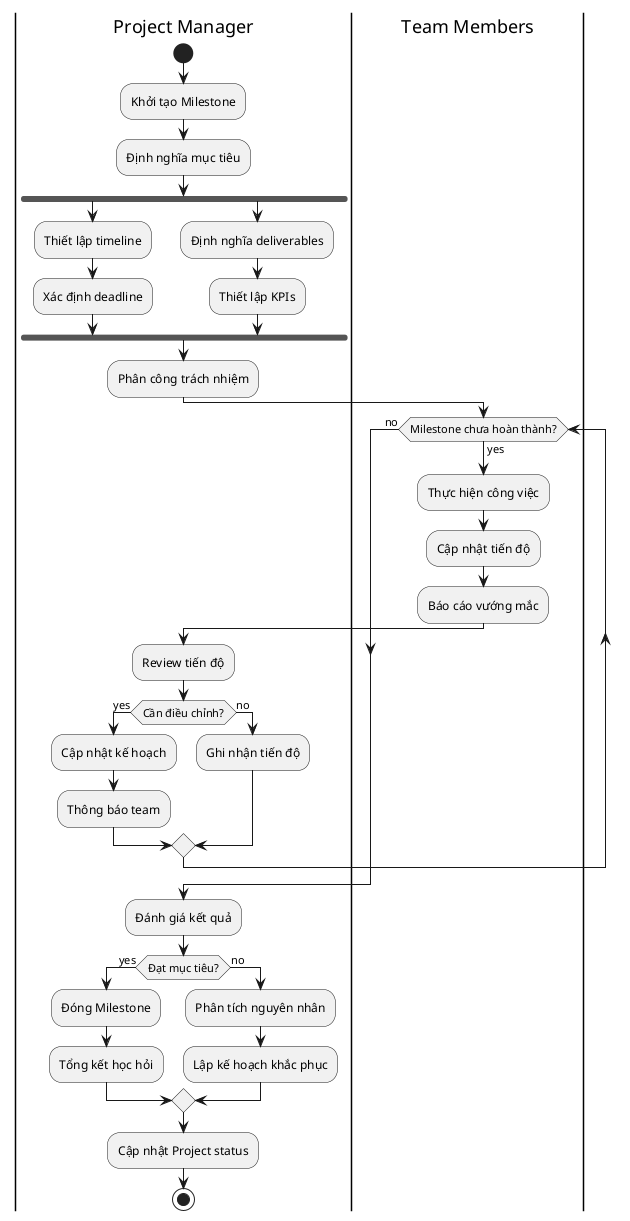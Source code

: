 @startuml
|Project Manager|
start
:Khởi tạo Milestone;
:Định nghĩa mục tiêu;

fork
  :Thiết lập timeline;
  :Xác định deadline;
fork again
  :Định nghĩa deliverables;
  :Thiết lập KPIs;
end fork

:Phân công trách nhiệm;

|Team Members|
while (Milestone chưa hoàn thành?) is (yes)
  :Thực hiện công việc;
  :Cập nhật tiến độ;
  :Báo cáo vướng mắc;
  
  |Project Manager|
  :Review tiến độ;
  if (Cần điều chỉnh?) then (yes)
    :Cập nhật kế hoạch;
    :Thông báo team;
  else (no)
    :Ghi nhận tiến độ;
  endif
endwhile (no)

|Project Manager|
:Đánh giá kết quả;

if (Đạt mục tiêu?) then (yes)
  :Đóng Milestone;
  :Tổng kết học hỏi;
else (no)
  :Phân tích nguyên nhân;
  :Lập kế hoạch khắc phục;
endif

:Cập nhật Project status;

stop
@enduml 